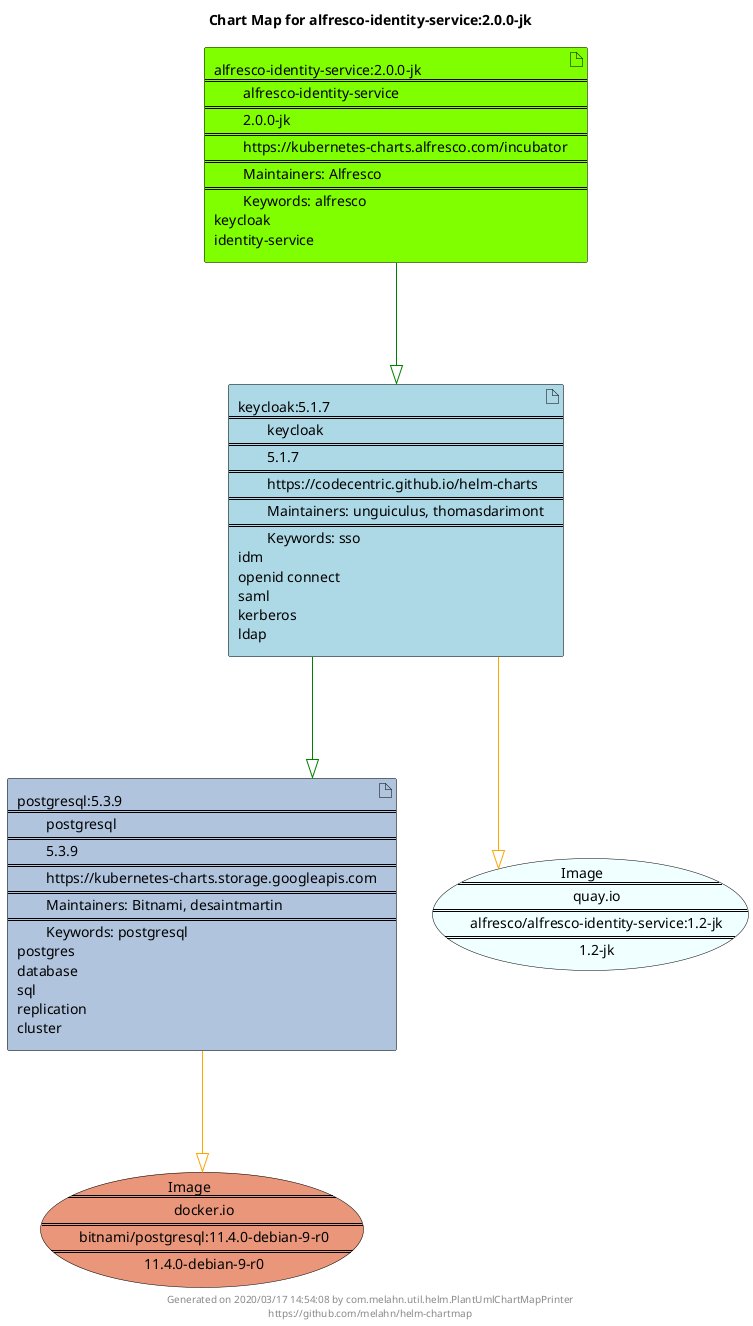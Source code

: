 @startuml
skinparam linetype ortho
skinparam backgroundColor white
skinparam usecaseBorderColor black
skinparam usecaseArrowColor LightSlateGray
skinparam artifactBorderColor black
skinparam artifactArrowColor LightSlateGray

title Chart Map for alfresco-identity-service:2.0.0-jk

'There are 3 referenced Helm Charts
artifact "keycloak:5.1.7\n====\n\tkeycloak\n====\n\t5.1.7\n====\n\thttps://codecentric.github.io/helm-charts\n====\n\tMaintainers: unguiculus, thomasdarimont\n====\n\tKeywords: sso\nidm\nopenid connect\nsaml\nkerberos\nldap" as keycloak_5_1_7 #LightBlue
artifact "postgresql:5.3.9\n====\n\tpostgresql\n====\n\t5.3.9\n====\n\thttps://kubernetes-charts.storage.googleapis.com\n====\n\tMaintainers: Bitnami, desaintmartin\n====\n\tKeywords: postgresql\npostgres\ndatabase\nsql\nreplication\ncluster" as postgresql_5_3_9 #LightSteelBlue
artifact "alfresco-identity-service:2.0.0-jk\n====\n\talfresco-identity-service\n====\n\t2.0.0-jk\n====\n\thttps://kubernetes-charts.alfresco.com/incubator\n====\n\tMaintainers: Alfresco\n====\n\tKeywords: alfresco\nkeycloak\nidentity-service" as alfresco_identity_service_2_0_0_jk #Chartreuse

'There are 2 referenced Docker Images
usecase "Image\n====\n\tquay.io\n====\n\talfresco/alfresco-identity-service:1.2-jk\n====\n\t1.2-jk" as quay_io_alfresco_alfresco_identity_service_1_2_jk #Azure
usecase "Image\n====\n\tdocker.io\n====\n\tbitnami/postgresql:11.4.0-debian-9-r0\n====\n\t11.4.0-debian-9-r0" as docker_io_bitnami_postgresql_11_4_0_debian_9_r0 #DarkSalmon

'Chart Dependencies
alfresco_identity_service_2_0_0_jk--[#green]-|>keycloak_5_1_7
keycloak_5_1_7--[#green]-|>postgresql_5_3_9
keycloak_5_1_7--[#orange]-|>quay_io_alfresco_alfresco_identity_service_1_2_jk
postgresql_5_3_9--[#orange]-|>docker_io_bitnami_postgresql_11_4_0_debian_9_r0

center footer Generated on 2020/03/17 14:54:08 by com.melahn.util.helm.PlantUmlChartMapPrinter\nhttps://github.com/melahn/helm-chartmap
@enduml
